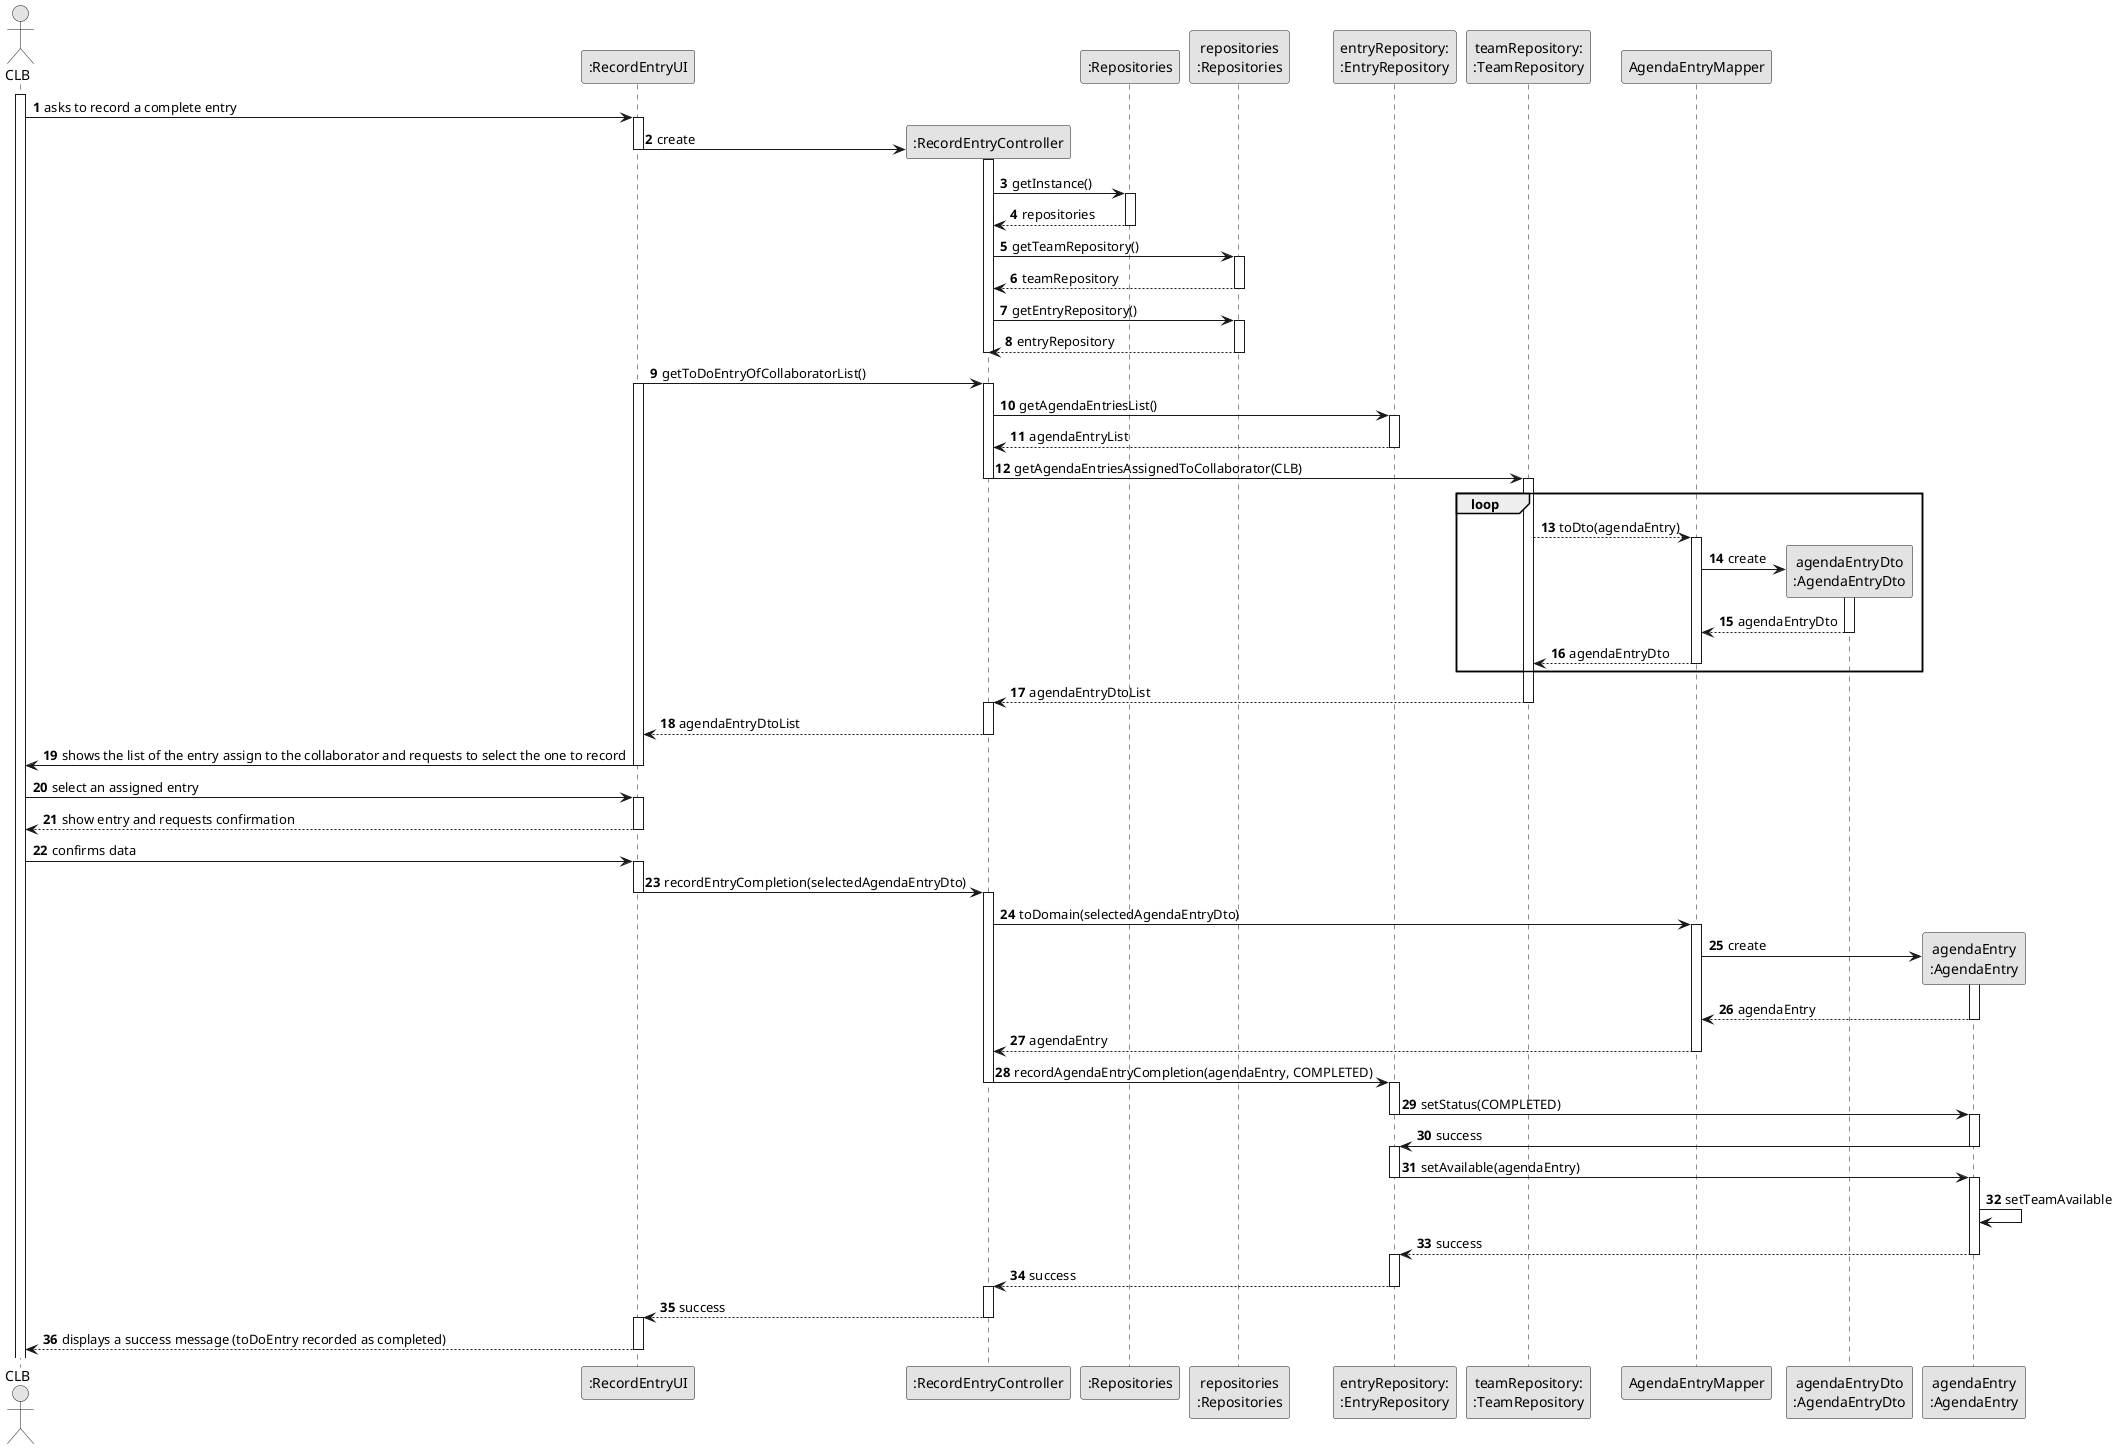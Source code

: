 @startuml
skinparam monochrome true
skinparam packageStyle rectangle
skinparam shadowing false

autonumber

actor "CLB" as CLB
participant ":RecordEntryUI" as UI
participant ":RecordEntryController" as CTRL
participant ":Repositories" as RepositorySingleton
participant "repositories\n:Repositories" as PLAT
participant "entryRepository:\n:EntryRepository" as EntryRepo
participant "teamRepository:\n:TeamRepository" as TeamRepo
participant "AgendaEntryMapper" as EntryMapper
participant "agendaEntryDto\n:AgendaEntryDto" as EntryDto
participant "agendaEntry\n:AgendaEntry" as AgendaEntry


activate CLB

    CLB -> UI : asks to record a complete entry
    activate UI

        UI -> CTRL** : create
        deactivate UI
        activate CTRL

            CTRL -> RepositorySingleton: getInstance()
            activate RepositorySingleton

                RepositorySingleton --> CTRL: repositories
            deactivate RepositorySingleton

            CTRL -> PLAT : getTeamRepository()
            activate PLAT

                PLAT --> CTRL: teamRepository
            deactivate PLAT

            CTRL -> PLAT : getEntryRepository()
            activate PLAT

                PLAT --> CTRL: entryRepository
            deactivate PLAT


        deactivate CTRL

        UI -> CTRL: getToDoEntryOfCollaboratorList()
        activate UI
        activate CTRL

            CTRL -> EntryRepo: getAgendaEntriesList()
            activate EntryRepo

            EntryRepo --> CTRL: agendaEntryList
            deactivate EntryRepo

            CTRL -> TeamRepo: getAgendaEntriesAssignedToCollaborator(CLB)
            deactivate CTRL
            activate TeamRepo

            loop
                TeamRepo --> EntryMapper: toDto(agendaEntry)
                activate EntryMapper

                    EntryMapper -> EntryDto** : create
                    activate EntryDto

                    EntryDto --> EntryMapper : agendaEntryDto
                    deactivate EntryDto

                EntryMapper --> TeamRepo: agendaEntryDto
                deactivate EntryMapper
            end
                TeamRepo --> CTRL: agendaEntryDtoList
            deactivate TeamRepo
        activate CTRL

        CTRL --> UI : agendaEntryDtoList
        deactivate CTRL

        UI -> CLB : shows the list of the entry assign to the collaborator and requests to select the one to record
    deactivate UI

    CLB -> UI : select an assigned entry
    activate UI

        UI --> CLB : show entry and requests confirmation
    deactivate UI

    CLB -> UI : confirms data
    activate UI

        UI -> CTRL : recordEntryCompletion(selectedAgendaEntryDto)
        deactivate UI
        activate CTRL

            CTRL -> EntryMapper : toDomain(selectedAgendaEntryDto)
            activate EntryMapper

                EntryMapper -> AgendaEntry** : create
                activate AgendaEntry

                AgendaEntry --> EntryMapper : agendaEntry
                deactivate AgendaEntry

                EntryMapper --> CTRL : agendaEntry
            deactivate EntryMapper

            CTRL -> EntryRepo : recordAgendaEntryCompletion(agendaEntry, COMPLETED)
            deactivate CTRL
            activate EntryRepo

                EntryRepo -> AgendaEntry : setStatus(COMPLETED)
                deactivate EntryRepo
                activate AgendaEntry

                AgendaEntry -> EntryRepo : success
                deactivate AgendaEntry
                activate EntryRepo

                EntryRepo -> AgendaEntry : setAvailable(agendaEntry)
                deactivate EntryRepo
                activate AgendaEntry

                AgendaEntry -> AgendaEntry : setTeamAvailable

                AgendaEntry --> EntryRepo : success
                deactivate AgendaEntry

                activate EntryRepo

            EntryRepo --> CTRL : success
            deactivate EntryRepo
            activate CTRL

            CTRL --> UI : success
        deactivate CTRL
        activate UI

        UI --> CLB : displays a success message (toDoEntry recorded as completed)
    deactivate UI

@enduml
